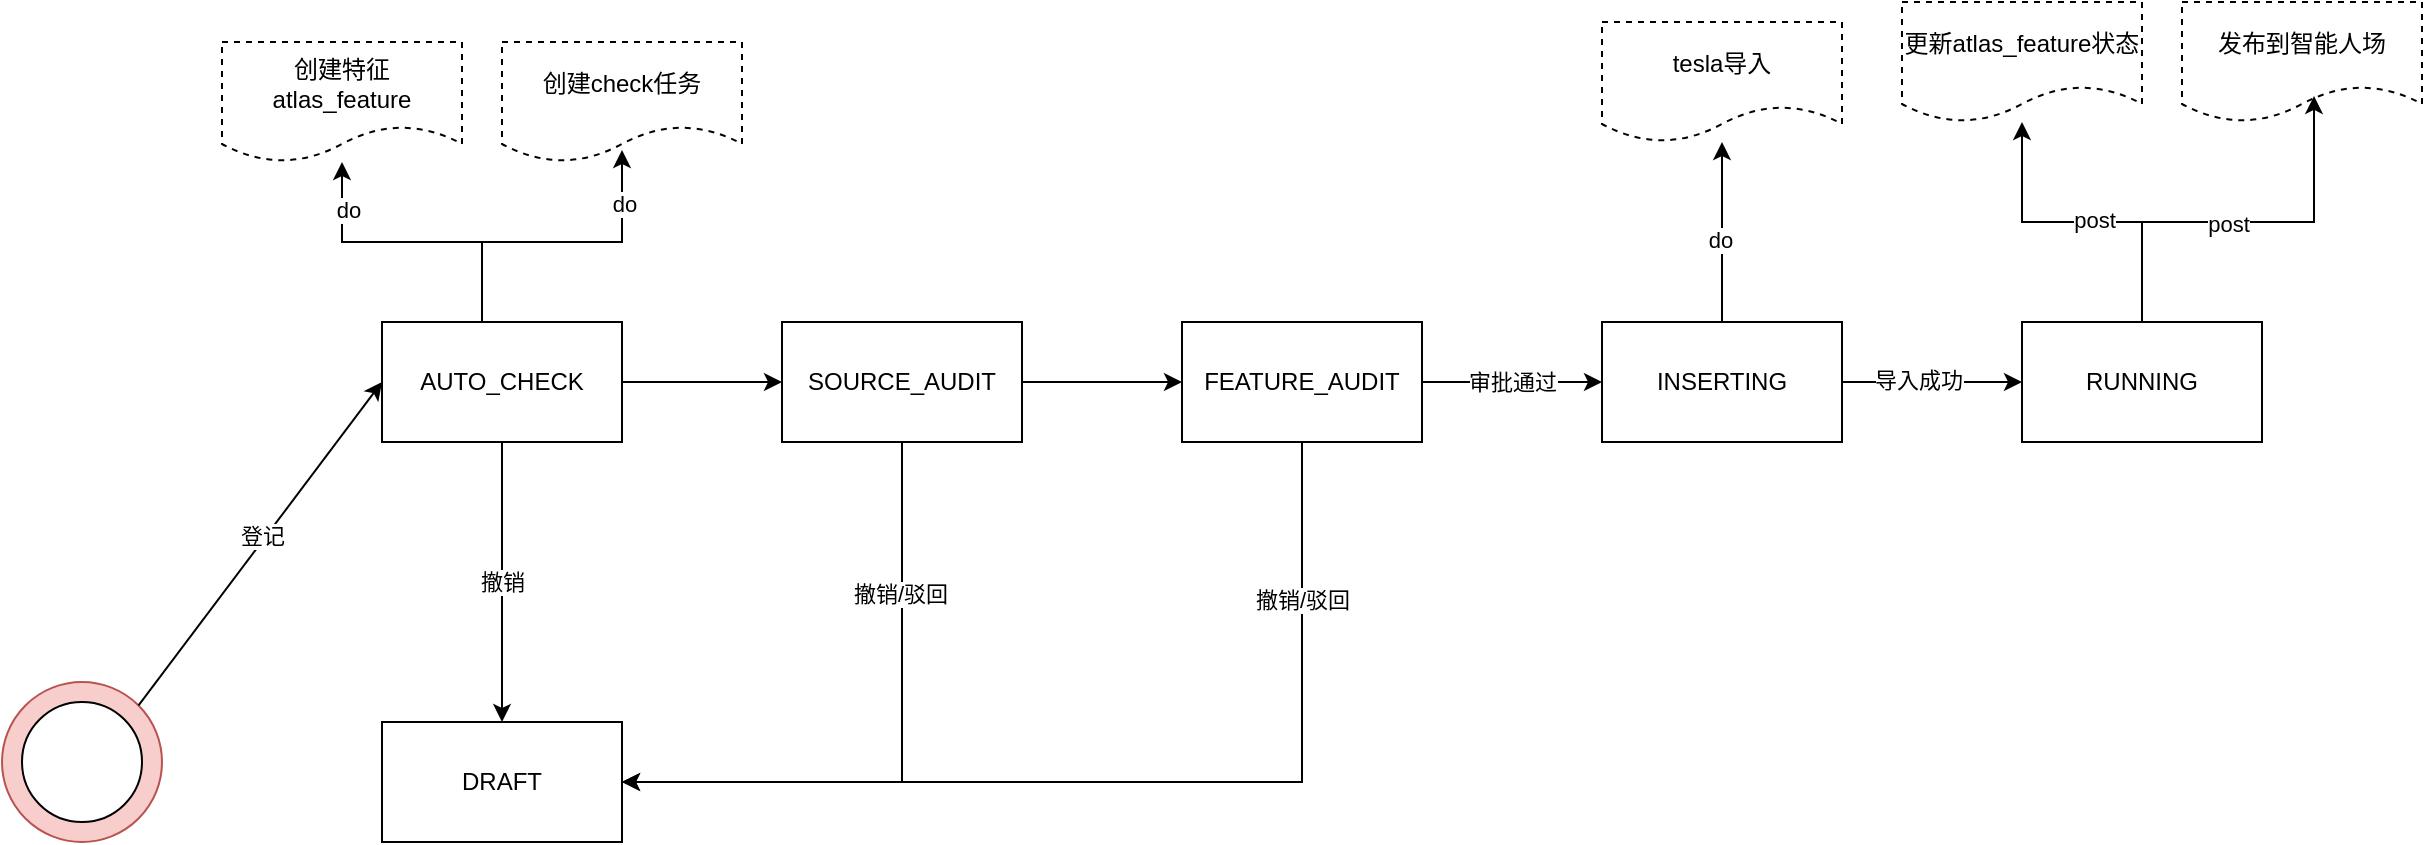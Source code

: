 <mxfile version="14.6.0" type="github">
  <diagram id="pWVgIorgCEQsXyrbZfvu" name="Page-1">
    <mxGraphModel dx="1255" dy="2012" grid="1" gridSize="10" guides="1" tooltips="1" connect="1" arrows="1" fold="1" page="1" pageScale="1" pageWidth="827" pageHeight="1169" math="0" shadow="0">
      <root>
        <mxCell id="0" />
        <mxCell id="1" parent="0" />
        <mxCell id="c6ffai6J4IfeZ5ahLLE4-14" value="" style="edgeStyle=orthogonalEdgeStyle;rounded=0;orthogonalLoop=1;jettySize=auto;html=1;" parent="1" source="c6ffai6J4IfeZ5ahLLE4-1" target="c6ffai6J4IfeZ5ahLLE4-13" edge="1">
          <mxGeometry relative="1" as="geometry">
            <Array as="points">
              <mxPoint x="320" y="90" />
              <mxPoint x="250" y="90" />
            </Array>
          </mxGeometry>
        </mxCell>
        <mxCell id="mTs4i2KGGRuWr2ubLSMz-3" value="do" style="edgeLabel;html=1;align=center;verticalAlign=middle;resizable=0;points=[];" parent="c6ffai6J4IfeZ5ahLLE4-14" vertex="1" connectable="0">
          <mxGeometry x="0.68" y="-3" relative="1" as="geometry">
            <mxPoint as="offset" />
          </mxGeometry>
        </mxCell>
        <mxCell id="c6ffai6J4IfeZ5ahLLE4-16" value="" style="edgeStyle=orthogonalEdgeStyle;rounded=0;orthogonalLoop=1;jettySize=auto;html=1;" parent="1" source="c6ffai6J4IfeZ5ahLLE4-1" target="c6ffai6J4IfeZ5ahLLE4-15" edge="1">
          <mxGeometry relative="1" as="geometry" />
        </mxCell>
        <mxCell id="c6ffai6J4IfeZ5ahLLE4-20" value="" style="edgeStyle=orthogonalEdgeStyle;rounded=0;orthogonalLoop=1;jettySize=auto;html=1;" parent="1" source="c6ffai6J4IfeZ5ahLLE4-1" target="c6ffai6J4IfeZ5ahLLE4-19" edge="1">
          <mxGeometry relative="1" as="geometry" />
        </mxCell>
        <mxCell id="c6ffai6J4IfeZ5ahLLE4-25" value="撤销" style="edgeLabel;html=1;align=center;verticalAlign=middle;resizable=0;points=[];" parent="c6ffai6J4IfeZ5ahLLE4-20" vertex="1" connectable="0">
          <mxGeometry relative="1" as="geometry">
            <mxPoint as="offset" />
          </mxGeometry>
        </mxCell>
        <mxCell id="c6ffai6J4IfeZ5ahLLE4-1" value="AUTO_CHECK" style="rounded=0;whiteSpace=wrap;html=1;" parent="1" vertex="1">
          <mxGeometry x="270" y="130" width="120" height="60" as="geometry" />
        </mxCell>
        <mxCell id="c6ffai6J4IfeZ5ahLLE4-4" value="" style="group" parent="1" vertex="1" connectable="0">
          <mxGeometry x="80" y="310" width="80" height="80" as="geometry" />
        </mxCell>
        <mxCell id="c6ffai6J4IfeZ5ahLLE4-2" value="" style="ellipse;whiteSpace=wrap;html=1;aspect=fixed;fillColor=#f8cecc;strokeColor=#b85450;" parent="c6ffai6J4IfeZ5ahLLE4-4" vertex="1">
          <mxGeometry width="80" height="80" as="geometry" />
        </mxCell>
        <mxCell id="c6ffai6J4IfeZ5ahLLE4-3" value="" style="ellipse;whiteSpace=wrap;html=1;aspect=fixed;" parent="c6ffai6J4IfeZ5ahLLE4-4" vertex="1">
          <mxGeometry x="10" y="10" width="60" height="60" as="geometry" />
        </mxCell>
        <mxCell id="c6ffai6J4IfeZ5ahLLE4-5" value="" style="endArrow=classic;html=1;exitX=1;exitY=0;exitDx=0;exitDy=0;entryX=0;entryY=0.5;entryDx=0;entryDy=0;" parent="1" source="c6ffai6J4IfeZ5ahLLE4-2" target="c6ffai6J4IfeZ5ahLLE4-1" edge="1">
          <mxGeometry width="50" height="50" relative="1" as="geometry">
            <mxPoint x="280" y="400" as="sourcePoint" />
            <mxPoint x="330" y="350" as="targetPoint" />
          </mxGeometry>
        </mxCell>
        <mxCell id="c6ffai6J4IfeZ5ahLLE4-6" value="登记" style="edgeLabel;html=1;align=center;verticalAlign=middle;resizable=0;points=[];" parent="c6ffai6J4IfeZ5ahLLE4-5" vertex="1" connectable="0">
          <mxGeometry x="0.036" y="2" relative="1" as="geometry">
            <mxPoint as="offset" />
          </mxGeometry>
        </mxCell>
        <mxCell id="c6ffai6J4IfeZ5ahLLE4-13" value="创建特征&lt;br&gt;atlas_feature" style="shape=document;whiteSpace=wrap;html=1;boundedLbl=1;rounded=0;dashed=1;" parent="1" vertex="1">
          <mxGeometry x="190" y="-10" width="120" height="60" as="geometry" />
        </mxCell>
        <mxCell id="c6ffai6J4IfeZ5ahLLE4-18" value="" style="edgeStyle=orthogonalEdgeStyle;rounded=0;orthogonalLoop=1;jettySize=auto;html=1;" parent="1" source="c6ffai6J4IfeZ5ahLLE4-15" target="c6ffai6J4IfeZ5ahLLE4-17" edge="1">
          <mxGeometry relative="1" as="geometry" />
        </mxCell>
        <mxCell id="c6ffai6J4IfeZ5ahLLE4-22" value="" style="edgeStyle=orthogonalEdgeStyle;rounded=0;orthogonalLoop=1;jettySize=auto;html=1;entryX=1;entryY=0.5;entryDx=0;entryDy=0;" parent="1" source="c6ffai6J4IfeZ5ahLLE4-15" target="c6ffai6J4IfeZ5ahLLE4-19" edge="1">
          <mxGeometry relative="1" as="geometry">
            <mxPoint x="530" y="270" as="targetPoint" />
            <Array as="points">
              <mxPoint x="530" y="360" />
            </Array>
          </mxGeometry>
        </mxCell>
        <mxCell id="c6ffai6J4IfeZ5ahLLE4-26" value="撤销/驳回" style="edgeLabel;html=1;align=center;verticalAlign=middle;resizable=0;points=[];" parent="c6ffai6J4IfeZ5ahLLE4-22" vertex="1" connectable="0">
          <mxGeometry x="-0.51" y="-1" relative="1" as="geometry">
            <mxPoint as="offset" />
          </mxGeometry>
        </mxCell>
        <mxCell id="c6ffai6J4IfeZ5ahLLE4-15" value="SOURCE_AUDIT" style="rounded=0;whiteSpace=wrap;html=1;" parent="1" vertex="1">
          <mxGeometry x="470" y="130" width="120" height="60" as="geometry" />
        </mxCell>
        <mxCell id="c6ffai6J4IfeZ5ahLLE4-24" value="" style="edgeStyle=orthogonalEdgeStyle;rounded=0;orthogonalLoop=1;jettySize=auto;html=1;entryX=1;entryY=0.5;entryDx=0;entryDy=0;" parent="1" source="c6ffai6J4IfeZ5ahLLE4-17" target="c6ffai6J4IfeZ5ahLLE4-19" edge="1">
          <mxGeometry relative="1" as="geometry">
            <mxPoint x="730" y="270" as="targetPoint" />
            <Array as="points">
              <mxPoint x="730" y="360" />
            </Array>
          </mxGeometry>
        </mxCell>
        <mxCell id="c6ffai6J4IfeZ5ahLLE4-27" value="撤销/驳回" style="edgeLabel;html=1;align=center;verticalAlign=middle;resizable=0;points=[];" parent="c6ffai6J4IfeZ5ahLLE4-24" vertex="1" connectable="0">
          <mxGeometry x="-0.69" relative="1" as="geometry">
            <mxPoint as="offset" />
          </mxGeometry>
        </mxCell>
        <mxCell id="c6ffai6J4IfeZ5ahLLE4-31" value="" style="edgeStyle=orthogonalEdgeStyle;rounded=0;orthogonalLoop=1;jettySize=auto;html=1;" parent="1" source="c6ffai6J4IfeZ5ahLLE4-17" target="c6ffai6J4IfeZ5ahLLE4-30" edge="1">
          <mxGeometry relative="1" as="geometry" />
        </mxCell>
        <mxCell id="c6ffai6J4IfeZ5ahLLE4-34" value="审批通过" style="edgeLabel;html=1;align=center;verticalAlign=middle;resizable=0;points=[];" parent="c6ffai6J4IfeZ5ahLLE4-31" vertex="1" connectable="0">
          <mxGeometry relative="1" as="geometry">
            <mxPoint as="offset" />
          </mxGeometry>
        </mxCell>
        <mxCell id="c6ffai6J4IfeZ5ahLLE4-17" value="FEATURE_AUDIT" style="rounded=0;whiteSpace=wrap;html=1;" parent="1" vertex="1">
          <mxGeometry x="670" y="130" width="120" height="60" as="geometry" />
        </mxCell>
        <mxCell id="c6ffai6J4IfeZ5ahLLE4-19" value="DRAFT" style="rounded=0;whiteSpace=wrap;html=1;" parent="1" vertex="1">
          <mxGeometry x="270" y="330" width="120" height="60" as="geometry" />
        </mxCell>
        <mxCell id="c6ffai6J4IfeZ5ahLLE4-28" value="创建check任务" style="shape=document;whiteSpace=wrap;html=1;boundedLbl=1;rounded=0;dashed=1;" parent="1" vertex="1">
          <mxGeometry x="330" y="-10" width="120" height="60" as="geometry" />
        </mxCell>
        <mxCell id="c6ffai6J4IfeZ5ahLLE4-29" value="" style="edgeStyle=orthogonalEdgeStyle;rounded=0;orthogonalLoop=1;jettySize=auto;html=1;entryX=0.5;entryY=0.9;entryDx=0;entryDy=0;entryPerimeter=0;exitX=0.5;exitY=0;exitDx=0;exitDy=0;" parent="1" source="c6ffai6J4IfeZ5ahLLE4-1" target="c6ffai6J4IfeZ5ahLLE4-28" edge="1">
          <mxGeometry relative="1" as="geometry">
            <mxPoint x="340" y="140" as="sourcePoint" />
            <mxPoint x="250" y="60" as="targetPoint" />
            <Array as="points">
              <mxPoint x="320" y="130" />
              <mxPoint x="320" y="90" />
              <mxPoint x="390" y="90" />
            </Array>
          </mxGeometry>
        </mxCell>
        <mxCell id="mTs4i2KGGRuWr2ubLSMz-4" value="do" style="edgeLabel;html=1;align=center;verticalAlign=middle;resizable=0;points=[];" parent="c6ffai6J4IfeZ5ahLLE4-29" vertex="1" connectable="0">
          <mxGeometry x="0.675" y="-1" relative="1" as="geometry">
            <mxPoint as="offset" />
          </mxGeometry>
        </mxCell>
        <mxCell id="c6ffai6J4IfeZ5ahLLE4-33" value="" style="edgeStyle=orthogonalEdgeStyle;rounded=0;orthogonalLoop=1;jettySize=auto;html=1;" parent="1" source="c6ffai6J4IfeZ5ahLLE4-30" target="c6ffai6J4IfeZ5ahLLE4-32" edge="1">
          <mxGeometry relative="1" as="geometry" />
        </mxCell>
        <mxCell id="c6ffai6J4IfeZ5ahLLE4-35" value="导入成功" style="edgeLabel;html=1;align=center;verticalAlign=middle;resizable=0;points=[];" parent="c6ffai6J4IfeZ5ahLLE4-33" vertex="1" connectable="0">
          <mxGeometry x="-0.156" y="1" relative="1" as="geometry">
            <mxPoint as="offset" />
          </mxGeometry>
        </mxCell>
        <mxCell id="c6ffai6J4IfeZ5ahLLE4-37" value="" style="edgeStyle=orthogonalEdgeStyle;rounded=0;orthogonalLoop=1;jettySize=auto;html=1;" parent="1" source="c6ffai6J4IfeZ5ahLLE4-30" target="c6ffai6J4IfeZ5ahLLE4-36" edge="1">
          <mxGeometry relative="1" as="geometry" />
        </mxCell>
        <mxCell id="mTs4i2KGGRuWr2ubLSMz-2" value="do" style="edgeLabel;html=1;align=center;verticalAlign=middle;resizable=0;points=[];" parent="c6ffai6J4IfeZ5ahLLE4-37" vertex="1" connectable="0">
          <mxGeometry x="-0.089" y="1" relative="1" as="geometry">
            <mxPoint as="offset" />
          </mxGeometry>
        </mxCell>
        <mxCell id="c6ffai6J4IfeZ5ahLLE4-30" value="INSERTING" style="rounded=0;whiteSpace=wrap;html=1;" parent="1" vertex="1">
          <mxGeometry x="880" y="130" width="120" height="60" as="geometry" />
        </mxCell>
        <mxCell id="c6ffai6J4IfeZ5ahLLE4-39" value="" style="edgeStyle=orthogonalEdgeStyle;rounded=0;orthogonalLoop=1;jettySize=auto;html=1;" parent="1" source="c6ffai6J4IfeZ5ahLLE4-32" target="yQFtyR75cNQhKtgoben6-1" edge="1">
          <mxGeometry relative="1" as="geometry" />
        </mxCell>
        <mxCell id="mTs4i2KGGRuWr2ubLSMz-1" value="post" style="edgeLabel;html=1;align=center;verticalAlign=middle;resizable=0;points=[];" parent="c6ffai6J4IfeZ5ahLLE4-39" vertex="1" connectable="0">
          <mxGeometry x="-0.067" y="-1" relative="1" as="geometry">
            <mxPoint as="offset" />
          </mxGeometry>
        </mxCell>
        <mxCell id="c6ffai6J4IfeZ5ahLLE4-32" value="RUNNING" style="rounded=0;whiteSpace=wrap;html=1;" parent="1" vertex="1">
          <mxGeometry x="1090" y="130" width="120" height="60" as="geometry" />
        </mxCell>
        <mxCell id="c6ffai6J4IfeZ5ahLLE4-36" value="tesla导入" style="shape=document;whiteSpace=wrap;html=1;boundedLbl=1;rounded=0;dashed=1;" parent="1" vertex="1">
          <mxGeometry x="880" y="-20" width="120" height="60" as="geometry" />
        </mxCell>
        <mxCell id="c6ffai6J4IfeZ5ahLLE4-38" value="发布到智能人场" style="shape=document;whiteSpace=wrap;html=1;boundedLbl=1;rounded=0;dashed=1;" parent="1" vertex="1">
          <mxGeometry x="1170" y="-30" width="120" height="60" as="geometry" />
        </mxCell>
        <mxCell id="yQFtyR75cNQhKtgoben6-1" value="更新atlas_feature状态" style="shape=document;whiteSpace=wrap;html=1;boundedLbl=1;rounded=0;dashed=1;" vertex="1" parent="1">
          <mxGeometry x="1030" y="-30" width="120" height="60" as="geometry" />
        </mxCell>
        <mxCell id="yQFtyR75cNQhKtgoben6-6" value="" style="edgeStyle=orthogonalEdgeStyle;rounded=0;orthogonalLoop=1;jettySize=auto;html=1;entryX=0.55;entryY=0.783;entryDx=0;entryDy=0;entryPerimeter=0;exitX=0.5;exitY=0;exitDx=0;exitDy=0;" edge="1" parent="1" source="c6ffai6J4IfeZ5ahLLE4-32" target="c6ffai6J4IfeZ5ahLLE4-38">
          <mxGeometry relative="1" as="geometry">
            <mxPoint x="1160" y="140" as="sourcePoint" />
            <mxPoint x="1100" y="40" as="targetPoint" />
          </mxGeometry>
        </mxCell>
        <mxCell id="yQFtyR75cNQhKtgoben6-7" value="post" style="edgeLabel;html=1;align=center;verticalAlign=middle;resizable=0;points=[];" vertex="1" connectable="0" parent="yQFtyR75cNQhKtgoben6-6">
          <mxGeometry x="-0.067" y="-1" relative="1" as="geometry">
            <mxPoint as="offset" />
          </mxGeometry>
        </mxCell>
      </root>
    </mxGraphModel>
  </diagram>
</mxfile>
